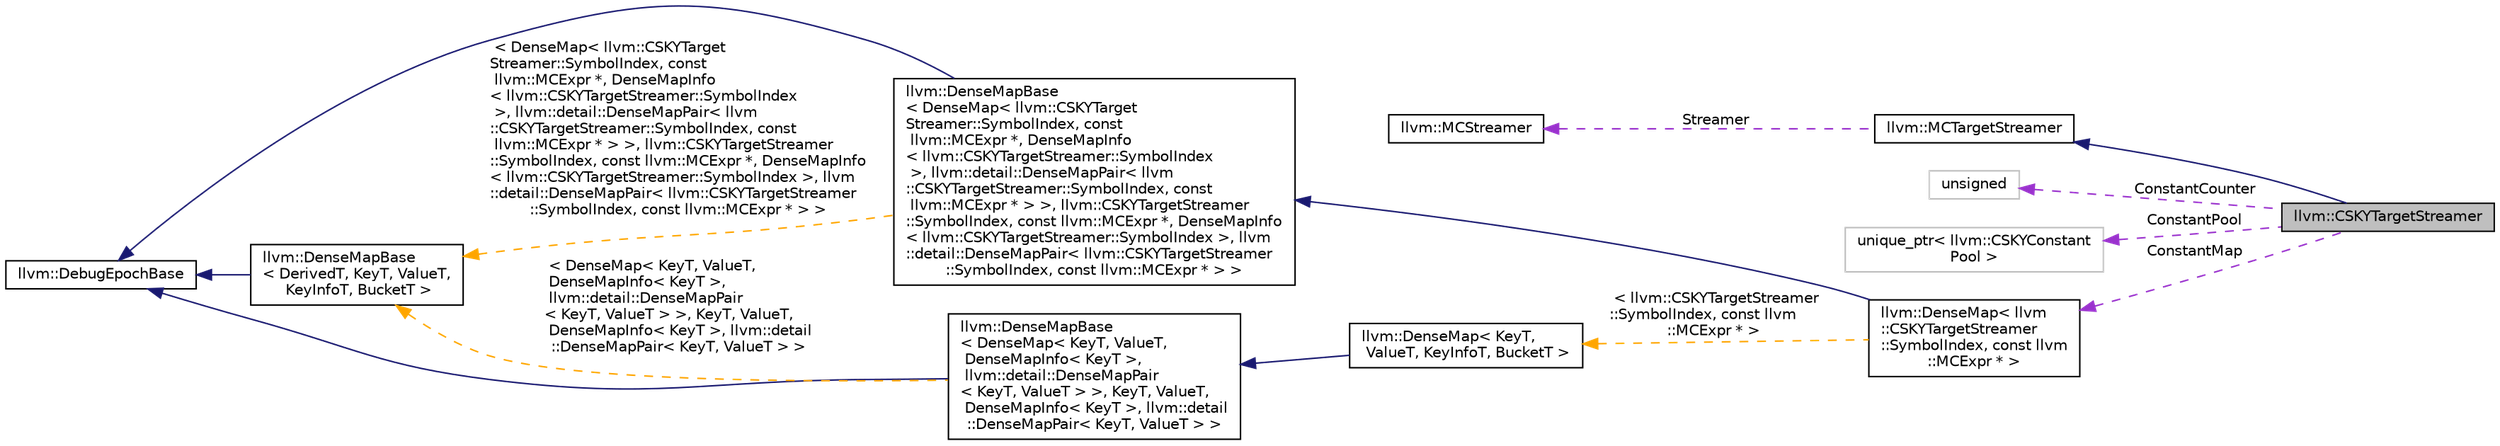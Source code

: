 digraph "llvm::CSKYTargetStreamer"
{
 // LATEX_PDF_SIZE
  bgcolor="transparent";
  edge [fontname="Helvetica",fontsize="10",labelfontname="Helvetica",labelfontsize="10"];
  node [fontname="Helvetica",fontsize="10",shape=record];
  rankdir="LR";
  Node1 [label="llvm::CSKYTargetStreamer",height=0.2,width=0.4,color="black", fillcolor="grey75", style="filled", fontcolor="black",tooltip=" "];
  Node2 -> Node1 [dir="back",color="midnightblue",fontsize="10",style="solid",fontname="Helvetica"];
  Node2 [label="llvm::MCTargetStreamer",height=0.2,width=0.4,color="black",URL="$classllvm_1_1MCTargetStreamer.html",tooltip="Target specific streamer interface."];
  Node3 -> Node2 [dir="back",color="darkorchid3",fontsize="10",style="dashed",label=" Streamer" ,fontname="Helvetica"];
  Node3 [label="llvm::MCStreamer",height=0.2,width=0.4,color="black",URL="$classllvm_1_1MCStreamer.html",tooltip="Streaming machine code generation interface."];
  Node4 -> Node1 [dir="back",color="darkorchid3",fontsize="10",style="dashed",label=" ConstantCounter" ,fontname="Helvetica"];
  Node4 [label="unsigned",height=0.2,width=0.4,color="grey75",tooltip=" "];
  Node5 -> Node1 [dir="back",color="darkorchid3",fontsize="10",style="dashed",label=" ConstantPool" ,fontname="Helvetica"];
  Node5 [label="unique_ptr\< llvm::CSKYConstant\lPool \>",height=0.2,width=0.4,color="grey75",tooltip=" "];
  Node6 -> Node1 [dir="back",color="darkorchid3",fontsize="10",style="dashed",label=" ConstantMap" ,fontname="Helvetica"];
  Node6 [label="llvm::DenseMap\< llvm\l::CSKYTargetStreamer\l::SymbolIndex, const llvm\l::MCExpr * \>",height=0.2,width=0.4,color="black",URL="$classllvm_1_1DenseMap.html",tooltip=" "];
  Node7 -> Node6 [dir="back",color="midnightblue",fontsize="10",style="solid",fontname="Helvetica"];
  Node7 [label="llvm::DenseMapBase\l\< DenseMap\< llvm::CSKYTarget\lStreamer::SymbolIndex, const\l llvm::MCExpr *, DenseMapInfo\l\< llvm::CSKYTargetStreamer::SymbolIndex\l \>, llvm::detail::DenseMapPair\< llvm\l::CSKYTargetStreamer::SymbolIndex, const\l llvm::MCExpr * \> \>, llvm::CSKYTargetStreamer\l::SymbolIndex, const llvm::MCExpr *, DenseMapInfo\l\< llvm::CSKYTargetStreamer::SymbolIndex \>, llvm\l::detail::DenseMapPair\< llvm::CSKYTargetStreamer\l::SymbolIndex, const llvm::MCExpr * \> \>",height=0.2,width=0.4,color="black",URL="$classllvm_1_1DenseMapBase.html",tooltip=" "];
  Node8 -> Node7 [dir="back",color="midnightblue",fontsize="10",style="solid",fontname="Helvetica"];
  Node8 [label="llvm::DebugEpochBase",height=0.2,width=0.4,color="black",URL="$classllvm_1_1DebugEpochBase.html",tooltip="A base class for data structure classes wishing to make iterators (\"handles\") pointing into themselve..."];
  Node9 -> Node7 [dir="back",color="orange",fontsize="10",style="dashed",label=" \< DenseMap\< llvm::CSKYTarget\lStreamer::SymbolIndex, const\l llvm::MCExpr *, DenseMapInfo\l\< llvm::CSKYTargetStreamer::SymbolIndex\l \>, llvm::detail::DenseMapPair\< llvm\l::CSKYTargetStreamer::SymbolIndex, const\l llvm::MCExpr * \> \>, llvm::CSKYTargetStreamer\l::SymbolIndex, const llvm::MCExpr *, DenseMapInfo\l\< llvm::CSKYTargetStreamer::SymbolIndex \>, llvm\l::detail::DenseMapPair\< llvm::CSKYTargetStreamer\l::SymbolIndex, const llvm::MCExpr * \> \>" ,fontname="Helvetica"];
  Node9 [label="llvm::DenseMapBase\l\< DerivedT, KeyT, ValueT,\l KeyInfoT, BucketT \>",height=0.2,width=0.4,color="black",URL="$classllvm_1_1DenseMapBase.html",tooltip=" "];
  Node8 -> Node9 [dir="back",color="midnightblue",fontsize="10",style="solid",fontname="Helvetica"];
  Node10 -> Node6 [dir="back",color="orange",fontsize="10",style="dashed",label=" \< llvm::CSKYTargetStreamer\l::SymbolIndex, const llvm\l::MCExpr * \>" ,fontname="Helvetica"];
  Node10 [label="llvm::DenseMap\< KeyT,\l ValueT, KeyInfoT, BucketT \>",height=0.2,width=0.4,color="black",URL="$classllvm_1_1DenseMap.html",tooltip=" "];
  Node11 -> Node10 [dir="back",color="midnightblue",fontsize="10",style="solid",fontname="Helvetica"];
  Node11 [label="llvm::DenseMapBase\l\< DenseMap\< KeyT, ValueT,\l DenseMapInfo\< KeyT \>,\l llvm::detail::DenseMapPair\l\< KeyT, ValueT \> \>, KeyT, ValueT,\l DenseMapInfo\< KeyT \>, llvm::detail\l::DenseMapPair\< KeyT, ValueT \> \>",height=0.2,width=0.4,color="black",URL="$classllvm_1_1DenseMapBase.html",tooltip=" "];
  Node8 -> Node11 [dir="back",color="midnightblue",fontsize="10",style="solid",fontname="Helvetica"];
  Node9 -> Node11 [dir="back",color="orange",fontsize="10",style="dashed",label=" \< DenseMap\< KeyT, ValueT,\l DenseMapInfo\< KeyT \>,\l llvm::detail::DenseMapPair\l\< KeyT, ValueT \> \>, KeyT, ValueT,\l DenseMapInfo\< KeyT \>, llvm::detail\l::DenseMapPair\< KeyT, ValueT \> \>" ,fontname="Helvetica"];
}
